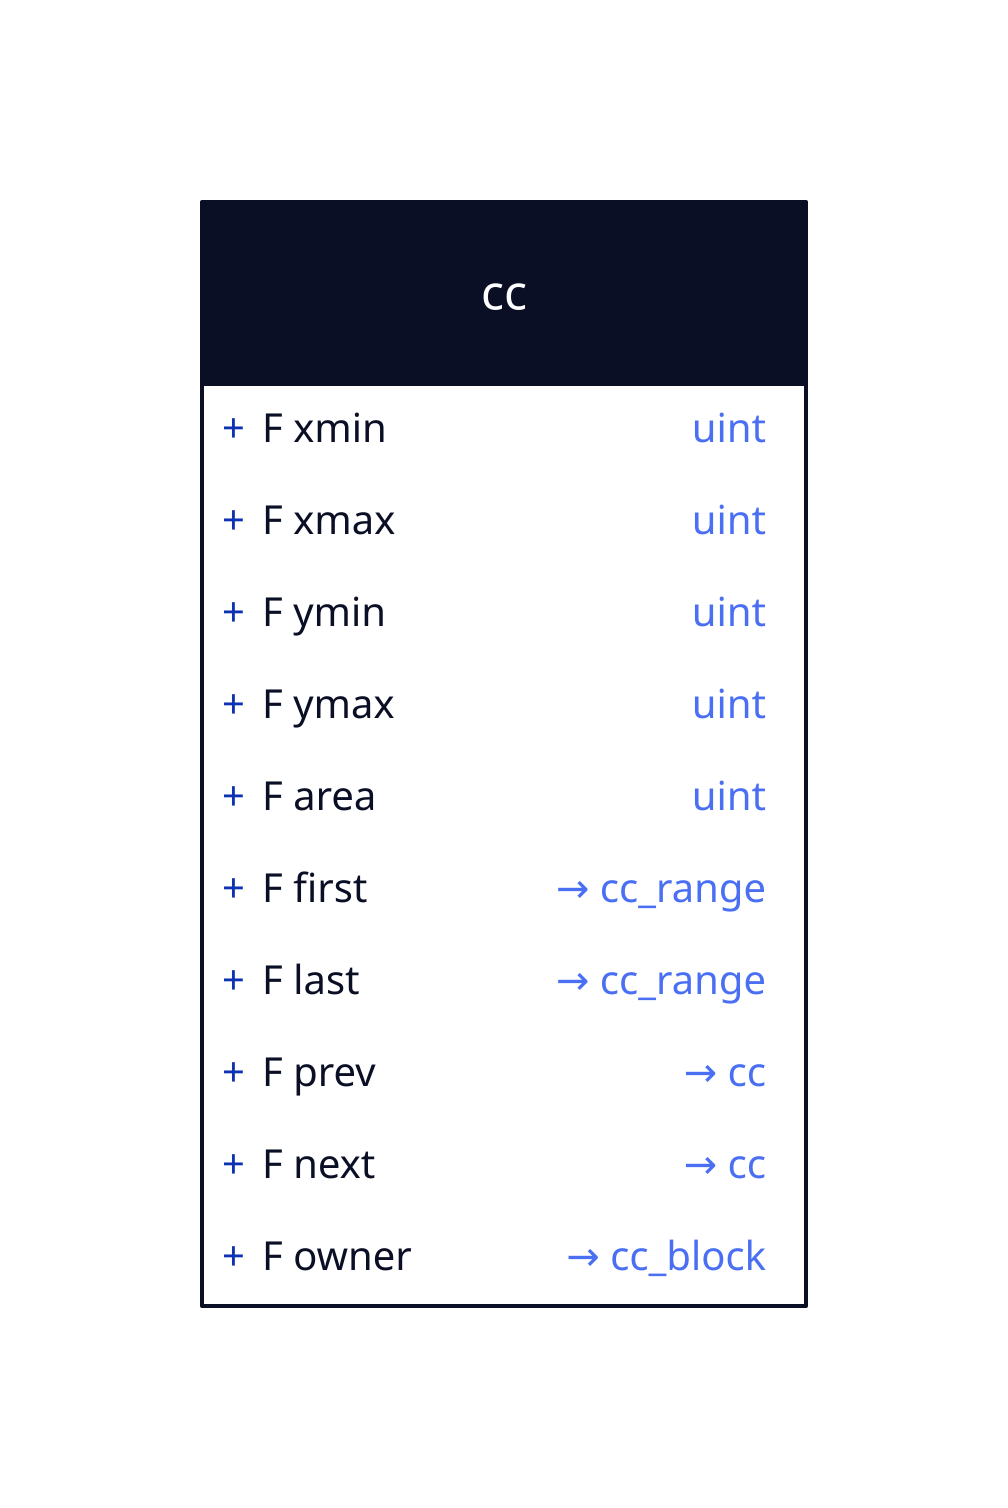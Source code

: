 cc : {
  shape: class
  "F xmin": "uint"
  "F xmax": "uint"
  "F ymin": "uint"
  "F ymax": "uint"
  "F area": "uint"
  "F first": "→ cc_range"
  "F last": "→ cc_range"
  "F prev": "→ cc"
  "F next": "→ cc"
  "F owner": "→ cc_block"
}
